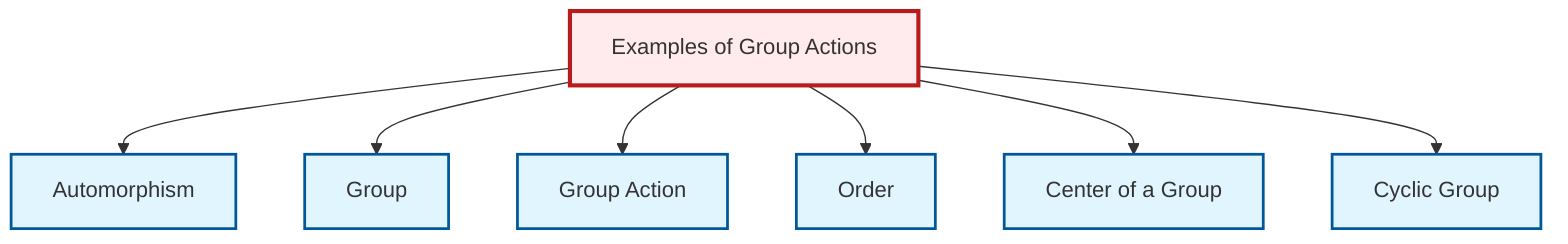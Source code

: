 graph TD
    classDef definition fill:#e1f5fe,stroke:#01579b,stroke-width:2px
    classDef theorem fill:#f3e5f5,stroke:#4a148c,stroke-width:2px
    classDef axiom fill:#fff3e0,stroke:#e65100,stroke-width:2px
    classDef example fill:#e8f5e9,stroke:#1b5e20,stroke-width:2px
    classDef current fill:#ffebee,stroke:#b71c1c,stroke-width:3px
    ex-group-action-examples["Examples of Group Actions"]:::example
    def-group["Group"]:::definition
    def-automorphism["Automorphism"]:::definition
    def-order["Order"]:::definition
    def-group-action["Group Action"]:::definition
    def-cyclic-group["Cyclic Group"]:::definition
    def-center-of-group["Center of a Group"]:::definition
    ex-group-action-examples --> def-automorphism
    ex-group-action-examples --> def-group
    ex-group-action-examples --> def-group-action
    ex-group-action-examples --> def-order
    ex-group-action-examples --> def-center-of-group
    ex-group-action-examples --> def-cyclic-group
    class ex-group-action-examples current